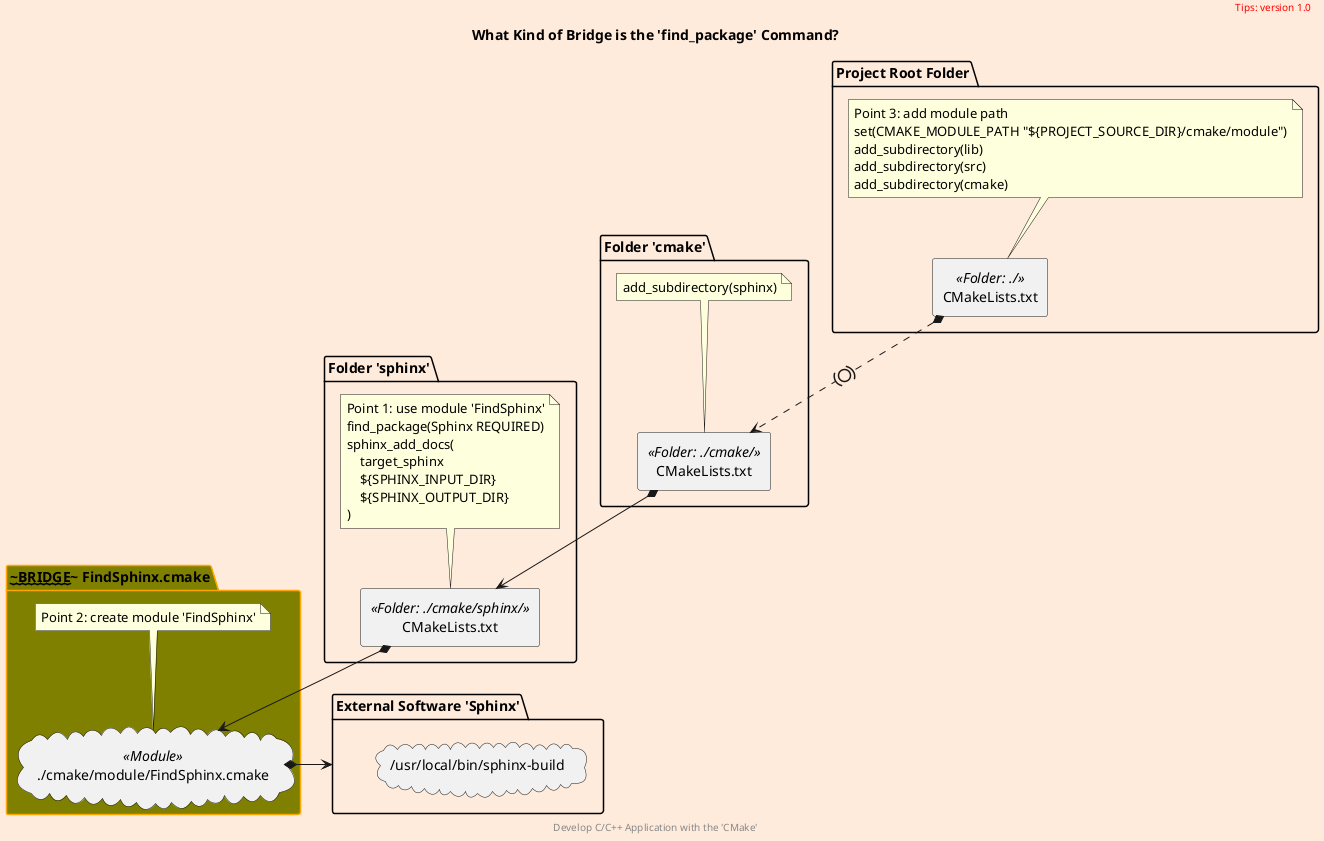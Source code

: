 @startuml
scale 700 width
skinparam backgroundColor #FFEBDC
scale 1

skinparam Folder {
  backgroundColor Olive
  borderColor orange
}

'left to right direction
package "Project Root Folder" as project_cmake {
    rectangle CMakeLists.txt <<Folder: ./>> as begin

    note top of begin
        Point 3: add module path
        set(CMAKE_MODULE_PATH "${PROJECT_SOURCE_DIR}/cmake/module")
        add_subdirectory(lib)
        add_subdirectory(src)
        add_subdirectory(cmake)
    endnote
}

package "Folder 'cmake'" as cmake_dir {
    rectangle CMakeLists.txt <<Folder: ./cmake/>> as cmake_list

    note top of cmake_list
        add_subdirectory(sphinx)
    endnote
}


package "Folder 'sphinx'" as sphinx_dir {
    rectangle CMakeLists.txt <<Folder: ./cmake/sphinx/>> as sphinx_list

    note top of sphinx_list
        Point 1: use module 'FindSphinx'
        find_package(Sphinx REQUIRED)
        sphinx_add_docs(
            target_sphinx
            ${SPHINX_INPUT_DIR}
            ${SPHINX_OUTPUT_DIR}
        )
    endnote
}

Folder "~~~BRIDGE~~~ FindSphinx.cmake" {    
    cloud "./cmake/module/FindSphinx.cmake" <<Module>> as find_sphinx
    note top of find_sphinx
        Point 2: create module 'FindSphinx'
    endnote
}

package "External Software 'Sphinx'" as sphinx_build {
    cloud "/usr/local/bin/sphinx-build"
}


begin *.(0).> cmake_list
cmake_list *--> sphinx_list
sphinx_list *--> find_sphinx
find_sphinx *-right-> sphinx_build


title
    What Kind of Bridge is the 'find_package' Command?
end title

header
<font color=red>Tips: version 1.0</font>
endheader

center footer Develop C/C++ Application with the 'CMake'

@enduml